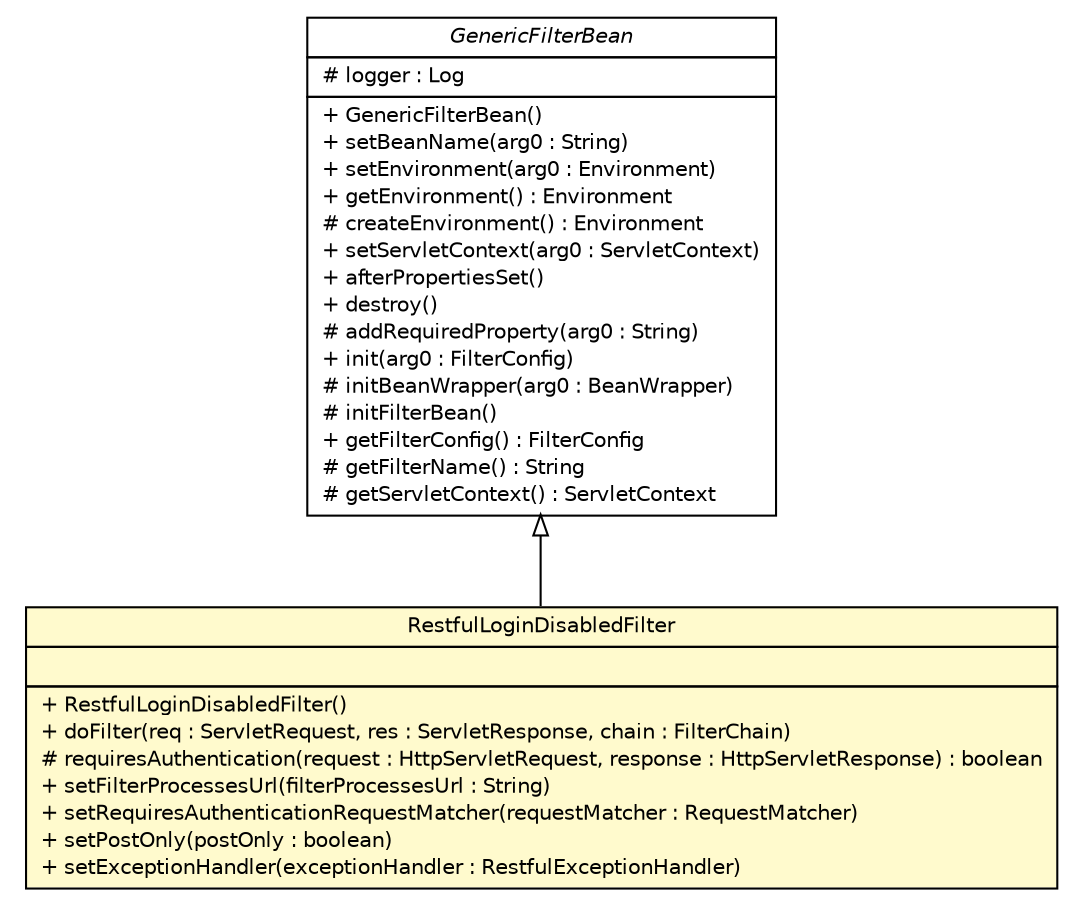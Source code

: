 #!/usr/local/bin/dot
#
# Class diagram 
# Generated by UMLGraph version R5_6-24-gf6e263 (http://www.umlgraph.org/)
#

digraph G {
	edge [fontname="Helvetica",fontsize=10,labelfontname="Helvetica",labelfontsize=10];
	node [fontname="Helvetica",fontsize=10,shape=plaintext];
	nodesep=0.25;
	ranksep=0.5;
	// cn.home1.oss.lib.security.internal.rest.RestfulLoginDisabledFilter
	c3460 [label=<<table title="cn.home1.oss.lib.security.internal.rest.RestfulLoginDisabledFilter" border="0" cellborder="1" cellspacing="0" cellpadding="2" port="p" bgcolor="lemonChiffon" href="./RestfulLoginDisabledFilter.html">
		<tr><td><table border="0" cellspacing="0" cellpadding="1">
<tr><td align="center" balign="center"> RestfulLoginDisabledFilter </td></tr>
		</table></td></tr>
		<tr><td><table border="0" cellspacing="0" cellpadding="1">
<tr><td align="left" balign="left">  </td></tr>
		</table></td></tr>
		<tr><td><table border="0" cellspacing="0" cellpadding="1">
<tr><td align="left" balign="left"> + RestfulLoginDisabledFilter() </td></tr>
<tr><td align="left" balign="left"> + doFilter(req : ServletRequest, res : ServletResponse, chain : FilterChain) </td></tr>
<tr><td align="left" balign="left"> # requiresAuthentication(request : HttpServletRequest, response : HttpServletResponse) : boolean </td></tr>
<tr><td align="left" balign="left"> + setFilterProcessesUrl(filterProcessesUrl : String) </td></tr>
<tr><td align="left" balign="left"> + setRequiresAuthenticationRequestMatcher(requestMatcher : RequestMatcher) </td></tr>
<tr><td align="left" balign="left"> + setPostOnly(postOnly : boolean) </td></tr>
<tr><td align="left" balign="left"> + setExceptionHandler(exceptionHandler : RestfulExceptionHandler) </td></tr>
		</table></td></tr>
		</table>>, URL="./RestfulLoginDisabledFilter.html", fontname="Helvetica", fontcolor="black", fontsize=10.0];
	//cn.home1.oss.lib.security.internal.rest.RestfulLoginDisabledFilter extends org.springframework.web.filter.GenericFilterBean
	c3491:p -> c3460:p [dir=back,arrowtail=empty];
	// org.springframework.web.filter.GenericFilterBean
	c3491 [label=<<table title="org.springframework.web.filter.GenericFilterBean" border="0" cellborder="1" cellspacing="0" cellpadding="2" port="p" href="http://java.sun.com/j2se/1.4.2/docs/api/org/springframework/web/filter/GenericFilterBean.html">
		<tr><td><table border="0" cellspacing="0" cellpadding="1">
<tr><td align="center" balign="center"><font face="Helvetica-Oblique"> GenericFilterBean </font></td></tr>
		</table></td></tr>
		<tr><td><table border="0" cellspacing="0" cellpadding="1">
<tr><td align="left" balign="left"> # logger : Log </td></tr>
		</table></td></tr>
		<tr><td><table border="0" cellspacing="0" cellpadding="1">
<tr><td align="left" balign="left"> + GenericFilterBean() </td></tr>
<tr><td align="left" balign="left"> + setBeanName(arg0 : String) </td></tr>
<tr><td align="left" balign="left"> + setEnvironment(arg0 : Environment) </td></tr>
<tr><td align="left" balign="left"> + getEnvironment() : Environment </td></tr>
<tr><td align="left" balign="left"> # createEnvironment() : Environment </td></tr>
<tr><td align="left" balign="left"> + setServletContext(arg0 : ServletContext) </td></tr>
<tr><td align="left" balign="left"> + afterPropertiesSet() </td></tr>
<tr><td align="left" balign="left"> + destroy() </td></tr>
<tr><td align="left" balign="left"> # addRequiredProperty(arg0 : String) </td></tr>
<tr><td align="left" balign="left"> + init(arg0 : FilterConfig) </td></tr>
<tr><td align="left" balign="left"> # initBeanWrapper(arg0 : BeanWrapper) </td></tr>
<tr><td align="left" balign="left"> # initFilterBean() </td></tr>
<tr><td align="left" balign="left"> + getFilterConfig() : FilterConfig </td></tr>
<tr><td align="left" balign="left"> # getFilterName() : String </td></tr>
<tr><td align="left" balign="left"> # getServletContext() : ServletContext </td></tr>
		</table></td></tr>
		</table>>, URL="http://java.sun.com/j2se/1.4.2/docs/api/org/springframework/web/filter/GenericFilterBean.html", fontname="Helvetica", fontcolor="black", fontsize=10.0];
}

